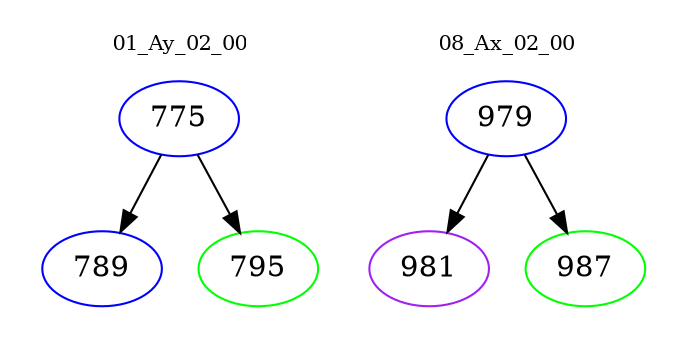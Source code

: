 digraph{
subgraph cluster_0 {
color = white
label = "01_Ay_02_00";
fontsize=10;
T0_775 [label="775", color="blue"]
T0_775 -> T0_789 [color="black"]
T0_789 [label="789", color="blue"]
T0_775 -> T0_795 [color="black"]
T0_795 [label="795", color="green"]
}
subgraph cluster_1 {
color = white
label = "08_Ax_02_00";
fontsize=10;
T1_979 [label="979", color="blue"]
T1_979 -> T1_981 [color="black"]
T1_981 [label="981", color="purple"]
T1_979 -> T1_987 [color="black"]
T1_987 [label="987", color="green"]
}
}
